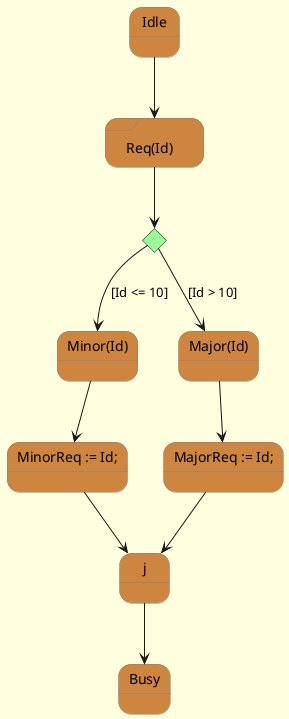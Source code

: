 {
  "sha1": "hne7qhemft47eb5z064mxunetk3q473",
  "insertion": {
    "when": "2024-06-03T18:59:29.761Z",
    "url": "http://forum.plantuml.net/8317/do-digraphs-not-work-with-entities",
    "user": "plantuml@gmail.com"
  }
}
@startuml
skinparam backgroundColor LightYellow
skinparam state {
  StartColor MediumBlue
  EndColor Red
  BackgroundColor Peru
  BackgroundColor<<Warning>> Olive
  BackgroundColor<<choice>> palegreen
  BorderColor Grey
  FontName Impact
}
skinparam activityBackgroundColor palegreen

state "Req(Id)" as ReqId <<sdlreceive>>
state "Minor(Id)" as MinorId <<sdlsend>>
state "MinorReq := Id;" as MinorReq <<rect>>
state "Major(Id)" as MajorId <<sdlsend>>
state "MajorReq := Id;" as MajorReq <<rect>>
 
state c <<choice>>
 
Idle --> ReqId
ReqId --> c
c --> MinorId : [Id <= 10]
MinorId --> MinorReq
c --> MajorId : [Id > 10]
MajorId --> MajorReq
MinorReq --> j
MajorReq --> j
j --> Busy
@enduml

